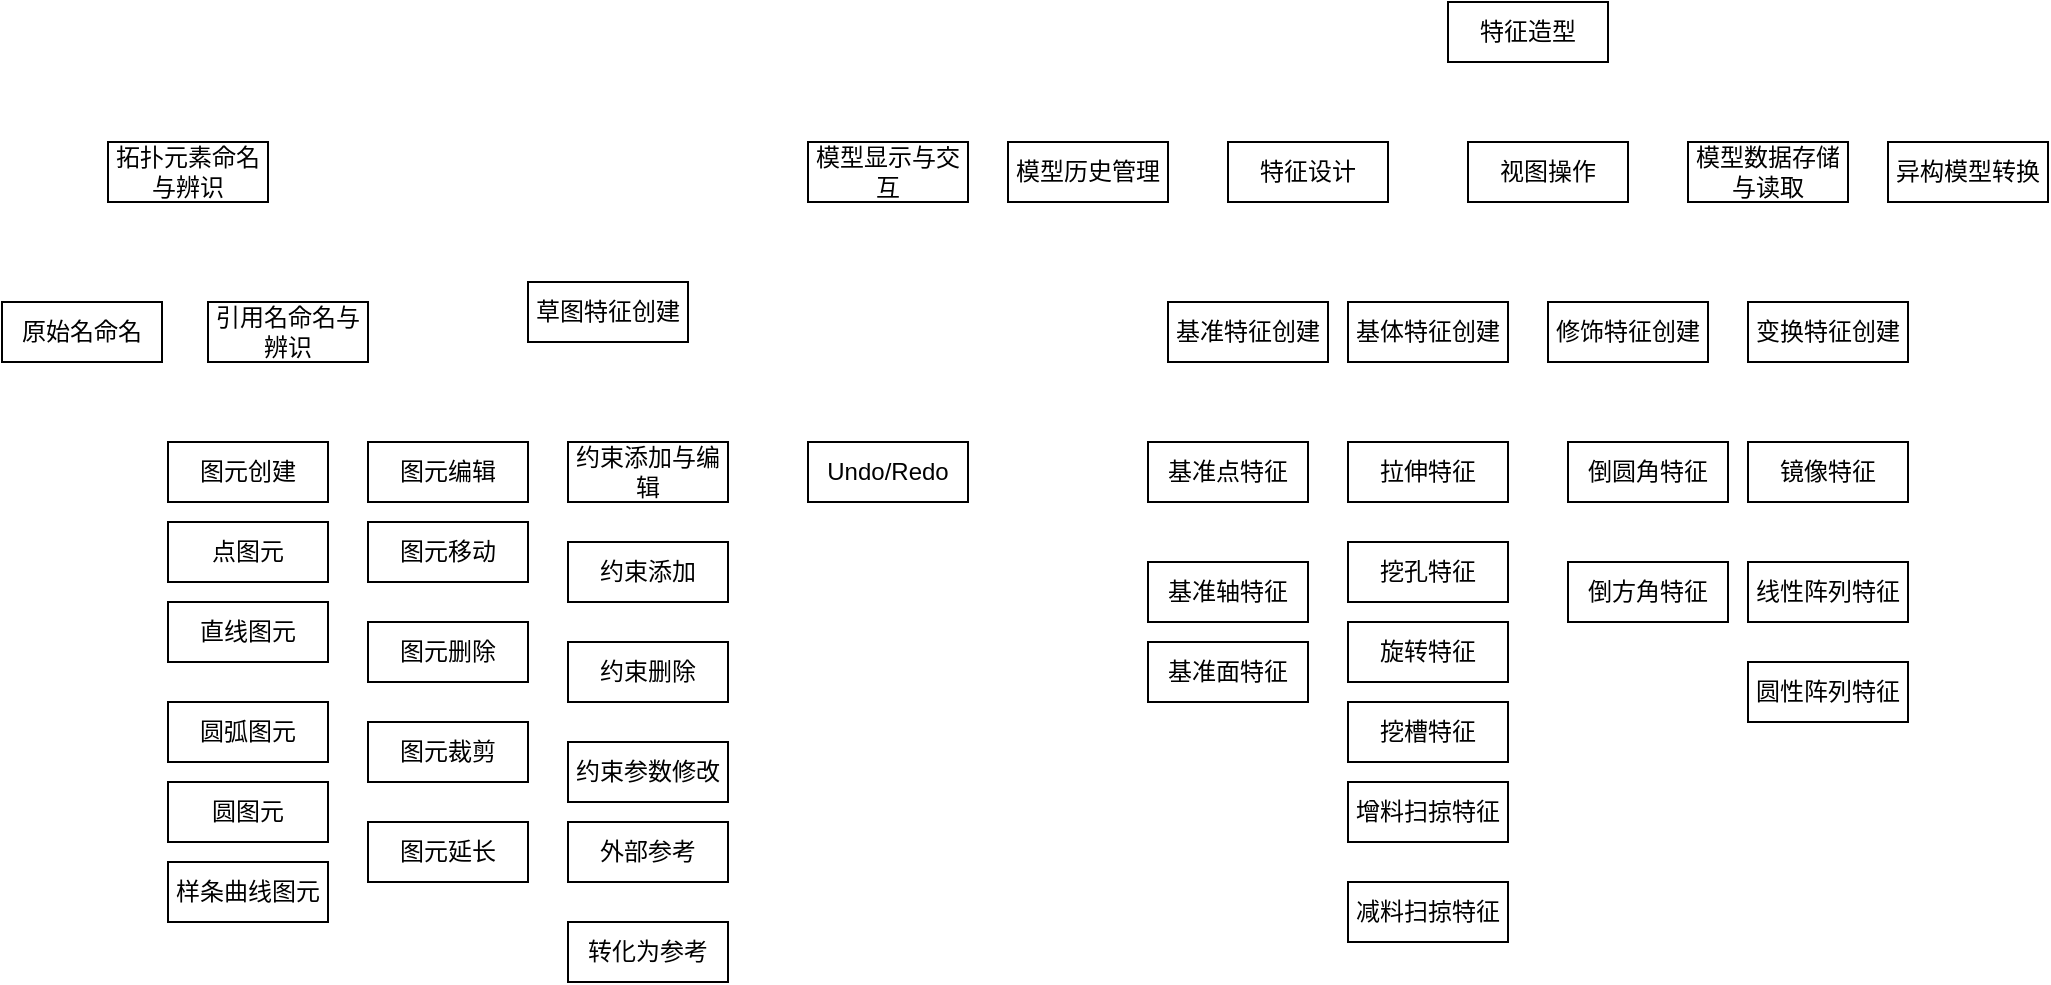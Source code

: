 <mxfile version="21.1.8" type="github">
  <diagram name="第 1 页" id="JM34GpekIaFiEN-BX6mc">
    <mxGraphModel dx="1800" dy="464" grid="1" gridSize="10" guides="1" tooltips="1" connect="1" arrows="1" fold="1" page="1" pageScale="1" pageWidth="827" pageHeight="1169" math="0" shadow="0">
      <root>
        <mxCell id="0" />
        <mxCell id="1" parent="0" />
        <mxCell id="ktY3OB7U2GAJDPj4qMiH-1" value="特征造型" style="rounded=0;whiteSpace=wrap;html=1;" vertex="1" parent="1">
          <mxGeometry x="230" y="50" width="80" height="30" as="geometry" />
        </mxCell>
        <mxCell id="ktY3OB7U2GAJDPj4qMiH-2" value="拓扑元素命名与辨识" style="rounded=0;whiteSpace=wrap;html=1;" vertex="1" parent="1">
          <mxGeometry x="-440" y="120" width="80" height="30" as="geometry" />
        </mxCell>
        <mxCell id="ktY3OB7U2GAJDPj4qMiH-3" value="模型显示与交互" style="rounded=0;whiteSpace=wrap;html=1;" vertex="1" parent="1">
          <mxGeometry x="-90" y="120" width="80" height="30" as="geometry" />
        </mxCell>
        <mxCell id="ktY3OB7U2GAJDPj4qMiH-4" value="模型历史管理" style="rounded=0;whiteSpace=wrap;html=1;" vertex="1" parent="1">
          <mxGeometry x="10" y="120" width="80" height="30" as="geometry" />
        </mxCell>
        <mxCell id="ktY3OB7U2GAJDPj4qMiH-5" value="特征设计" style="rounded=0;whiteSpace=wrap;html=1;" vertex="1" parent="1">
          <mxGeometry x="120" y="120" width="80" height="30" as="geometry" />
        </mxCell>
        <mxCell id="ktY3OB7U2GAJDPj4qMiH-6" value="视图操作" style="rounded=0;whiteSpace=wrap;html=1;" vertex="1" parent="1">
          <mxGeometry x="240" y="120" width="80" height="30" as="geometry" />
        </mxCell>
        <mxCell id="ktY3OB7U2GAJDPj4qMiH-7" value="模型数据存储与读取" style="rounded=0;whiteSpace=wrap;html=1;" vertex="1" parent="1">
          <mxGeometry x="350" y="120" width="80" height="30" as="geometry" />
        </mxCell>
        <mxCell id="ktY3OB7U2GAJDPj4qMiH-8" value="异构模型转换" style="rounded=0;whiteSpace=wrap;html=1;" vertex="1" parent="1">
          <mxGeometry x="450" y="120" width="80" height="30" as="geometry" />
        </mxCell>
        <mxCell id="ktY3OB7U2GAJDPj4qMiH-9" value="原始名命名" style="rounded=0;whiteSpace=wrap;html=1;" vertex="1" parent="1">
          <mxGeometry x="-493" y="200" width="80" height="30" as="geometry" />
        </mxCell>
        <mxCell id="ktY3OB7U2GAJDPj4qMiH-10" value="引用名命名与辨识" style="rounded=0;whiteSpace=wrap;html=1;" vertex="1" parent="1">
          <mxGeometry x="-390" y="200" width="80" height="30" as="geometry" />
        </mxCell>
        <mxCell id="ktY3OB7U2GAJDPj4qMiH-11" value="基准特征创建" style="rounded=0;whiteSpace=wrap;html=1;" vertex="1" parent="1">
          <mxGeometry x="90" y="200" width="80" height="30" as="geometry" />
        </mxCell>
        <mxCell id="ktY3OB7U2GAJDPj4qMiH-12" value="草图特征创建" style="rounded=0;whiteSpace=wrap;html=1;" vertex="1" parent="1">
          <mxGeometry x="-230" y="190" width="80" height="30" as="geometry" />
        </mxCell>
        <mxCell id="ktY3OB7U2GAJDPj4qMiH-13" value="基体特征创建" style="rounded=0;whiteSpace=wrap;html=1;" vertex="1" parent="1">
          <mxGeometry x="180" y="200" width="80" height="30" as="geometry" />
        </mxCell>
        <mxCell id="ktY3OB7U2GAJDPj4qMiH-14" value="修饰特征创建" style="rounded=0;whiteSpace=wrap;html=1;" vertex="1" parent="1">
          <mxGeometry x="280" y="200" width="80" height="30" as="geometry" />
        </mxCell>
        <mxCell id="ktY3OB7U2GAJDPj4qMiH-15" value="变换特征创建" style="rounded=0;whiteSpace=wrap;html=1;" vertex="1" parent="1">
          <mxGeometry x="380" y="200" width="80" height="30" as="geometry" />
        </mxCell>
        <mxCell id="ktY3OB7U2GAJDPj4qMiH-17" value="基准点特征" style="rounded=0;whiteSpace=wrap;html=1;" vertex="1" parent="1">
          <mxGeometry x="80" y="270" width="80" height="30" as="geometry" />
        </mxCell>
        <mxCell id="ktY3OB7U2GAJDPj4qMiH-18" value="基准面特征" style="rounded=0;whiteSpace=wrap;html=1;" vertex="1" parent="1">
          <mxGeometry x="80" y="370" width="80" height="30" as="geometry" />
        </mxCell>
        <mxCell id="ktY3OB7U2GAJDPj4qMiH-19" value="基准轴特征" style="rounded=0;whiteSpace=wrap;html=1;" vertex="1" parent="1">
          <mxGeometry x="80" y="330" width="80" height="30" as="geometry" />
        </mxCell>
        <mxCell id="ktY3OB7U2GAJDPj4qMiH-20" value="图元编辑" style="rounded=0;whiteSpace=wrap;html=1;" vertex="1" parent="1">
          <mxGeometry x="-310" y="270" width="80" height="30" as="geometry" />
        </mxCell>
        <mxCell id="ktY3OB7U2GAJDPj4qMiH-21" value="拉伸特征" style="rounded=0;whiteSpace=wrap;html=1;" vertex="1" parent="1">
          <mxGeometry x="180" y="270" width="80" height="30" as="geometry" />
        </mxCell>
        <mxCell id="ktY3OB7U2GAJDPj4qMiH-22" value="挖孔特征" style="rounded=0;whiteSpace=wrap;html=1;" vertex="1" parent="1">
          <mxGeometry x="180" y="320" width="80" height="30" as="geometry" />
        </mxCell>
        <mxCell id="ktY3OB7U2GAJDPj4qMiH-23" value="旋转特征" style="rounded=0;whiteSpace=wrap;html=1;" vertex="1" parent="1">
          <mxGeometry x="180" y="360" width="80" height="30" as="geometry" />
        </mxCell>
        <mxCell id="ktY3OB7U2GAJDPj4qMiH-24" value="挖槽特征" style="rounded=0;whiteSpace=wrap;html=1;" vertex="1" parent="1">
          <mxGeometry x="180" y="400" width="80" height="30" as="geometry" />
        </mxCell>
        <mxCell id="ktY3OB7U2GAJDPj4qMiH-25" value="增料扫掠特征" style="rounded=0;whiteSpace=wrap;html=1;" vertex="1" parent="1">
          <mxGeometry x="180" y="440" width="80" height="30" as="geometry" />
        </mxCell>
        <mxCell id="ktY3OB7U2GAJDPj4qMiH-26" value="减料扫掠特征" style="rounded=0;whiteSpace=wrap;html=1;" vertex="1" parent="1">
          <mxGeometry x="180" y="490" width="80" height="30" as="geometry" />
        </mxCell>
        <mxCell id="ktY3OB7U2GAJDPj4qMiH-27" value="倒圆角特征" style="rounded=0;whiteSpace=wrap;html=1;" vertex="1" parent="1">
          <mxGeometry x="290" y="270" width="80" height="30" as="geometry" />
        </mxCell>
        <mxCell id="ktY3OB7U2GAJDPj4qMiH-28" value="倒方角特征" style="rounded=0;whiteSpace=wrap;html=1;" vertex="1" parent="1">
          <mxGeometry x="290" y="330" width="80" height="30" as="geometry" />
        </mxCell>
        <mxCell id="ktY3OB7U2GAJDPj4qMiH-29" value="镜像特征" style="rounded=0;whiteSpace=wrap;html=1;" vertex="1" parent="1">
          <mxGeometry x="380" y="270" width="80" height="30" as="geometry" />
        </mxCell>
        <mxCell id="ktY3OB7U2GAJDPj4qMiH-30" value="线性阵列特征" style="rounded=0;whiteSpace=wrap;html=1;" vertex="1" parent="1">
          <mxGeometry x="380" y="330" width="80" height="30" as="geometry" />
        </mxCell>
        <mxCell id="ktY3OB7U2GAJDPj4qMiH-31" value="圆性阵列特征" style="rounded=0;whiteSpace=wrap;html=1;" vertex="1" parent="1">
          <mxGeometry x="380" y="380" width="80" height="30" as="geometry" />
        </mxCell>
        <mxCell id="ktY3OB7U2GAJDPj4qMiH-35" value="约束添加与编辑" style="rounded=0;whiteSpace=wrap;html=1;" vertex="1" parent="1">
          <mxGeometry x="-210" y="270" width="80" height="30" as="geometry" />
        </mxCell>
        <mxCell id="ktY3OB7U2GAJDPj4qMiH-37" value="图元创建" style="rounded=0;whiteSpace=wrap;html=1;" vertex="1" parent="1">
          <mxGeometry x="-410" y="270" width="80" height="30" as="geometry" />
        </mxCell>
        <mxCell id="ktY3OB7U2GAJDPj4qMiH-38" value="Undo/Redo" style="rounded=0;whiteSpace=wrap;html=1;" vertex="1" parent="1">
          <mxGeometry x="-90" y="270" width="80" height="30" as="geometry" />
        </mxCell>
        <mxCell id="ktY3OB7U2GAJDPj4qMiH-40" value="点图元" style="rounded=0;whiteSpace=wrap;html=1;" vertex="1" parent="1">
          <mxGeometry x="-410" y="310" width="80" height="30" as="geometry" />
        </mxCell>
        <mxCell id="ktY3OB7U2GAJDPj4qMiH-41" value="直线图元" style="rounded=0;whiteSpace=wrap;html=1;" vertex="1" parent="1">
          <mxGeometry x="-410" y="350" width="80" height="30" as="geometry" />
        </mxCell>
        <mxCell id="ktY3OB7U2GAJDPj4qMiH-42" value="圆弧图元" style="rounded=0;whiteSpace=wrap;html=1;" vertex="1" parent="1">
          <mxGeometry x="-410" y="400" width="80" height="30" as="geometry" />
        </mxCell>
        <mxCell id="ktY3OB7U2GAJDPj4qMiH-43" value="圆图元" style="rounded=0;whiteSpace=wrap;html=1;" vertex="1" parent="1">
          <mxGeometry x="-410" y="440" width="80" height="30" as="geometry" />
        </mxCell>
        <mxCell id="ktY3OB7U2GAJDPj4qMiH-44" value="样条曲线图元" style="rounded=0;whiteSpace=wrap;html=1;" vertex="1" parent="1">
          <mxGeometry x="-410" y="480" width="80" height="30" as="geometry" />
        </mxCell>
        <mxCell id="ktY3OB7U2GAJDPj4qMiH-45" value="图元删除" style="rounded=0;whiteSpace=wrap;html=1;" vertex="1" parent="1">
          <mxGeometry x="-310" y="360" width="80" height="30" as="geometry" />
        </mxCell>
        <mxCell id="ktY3OB7U2GAJDPj4qMiH-46" value="图元裁剪" style="rounded=0;whiteSpace=wrap;html=1;" vertex="1" parent="1">
          <mxGeometry x="-310" y="410" width="80" height="30" as="geometry" />
        </mxCell>
        <mxCell id="ktY3OB7U2GAJDPj4qMiH-47" value="图元延长" style="rounded=0;whiteSpace=wrap;html=1;" vertex="1" parent="1">
          <mxGeometry x="-310" y="460" width="80" height="30" as="geometry" />
        </mxCell>
        <mxCell id="ktY3OB7U2GAJDPj4qMiH-48" value="图元移动" style="rounded=0;whiteSpace=wrap;html=1;" vertex="1" parent="1">
          <mxGeometry x="-310" y="310" width="80" height="30" as="geometry" />
        </mxCell>
        <mxCell id="ktY3OB7U2GAJDPj4qMiH-50" value="约束添加" style="rounded=0;whiteSpace=wrap;html=1;" vertex="1" parent="1">
          <mxGeometry x="-210" y="320" width="80" height="30" as="geometry" />
        </mxCell>
        <mxCell id="ktY3OB7U2GAJDPj4qMiH-51" value="约束删除" style="rounded=0;whiteSpace=wrap;html=1;" vertex="1" parent="1">
          <mxGeometry x="-210" y="370" width="80" height="30" as="geometry" />
        </mxCell>
        <mxCell id="ktY3OB7U2GAJDPj4qMiH-52" value="约束参数修改" style="rounded=0;whiteSpace=wrap;html=1;" vertex="1" parent="1">
          <mxGeometry x="-210" y="420" width="80" height="30" as="geometry" />
        </mxCell>
        <mxCell id="ktY3OB7U2GAJDPj4qMiH-53" value="外部参考" style="rounded=0;whiteSpace=wrap;html=1;" vertex="1" parent="1">
          <mxGeometry x="-210" y="460" width="80" height="30" as="geometry" />
        </mxCell>
        <mxCell id="ktY3OB7U2GAJDPj4qMiH-54" value="转化为参考" style="rounded=0;whiteSpace=wrap;html=1;" vertex="1" parent="1">
          <mxGeometry x="-210" y="510" width="80" height="30" as="geometry" />
        </mxCell>
      </root>
    </mxGraphModel>
  </diagram>
</mxfile>
